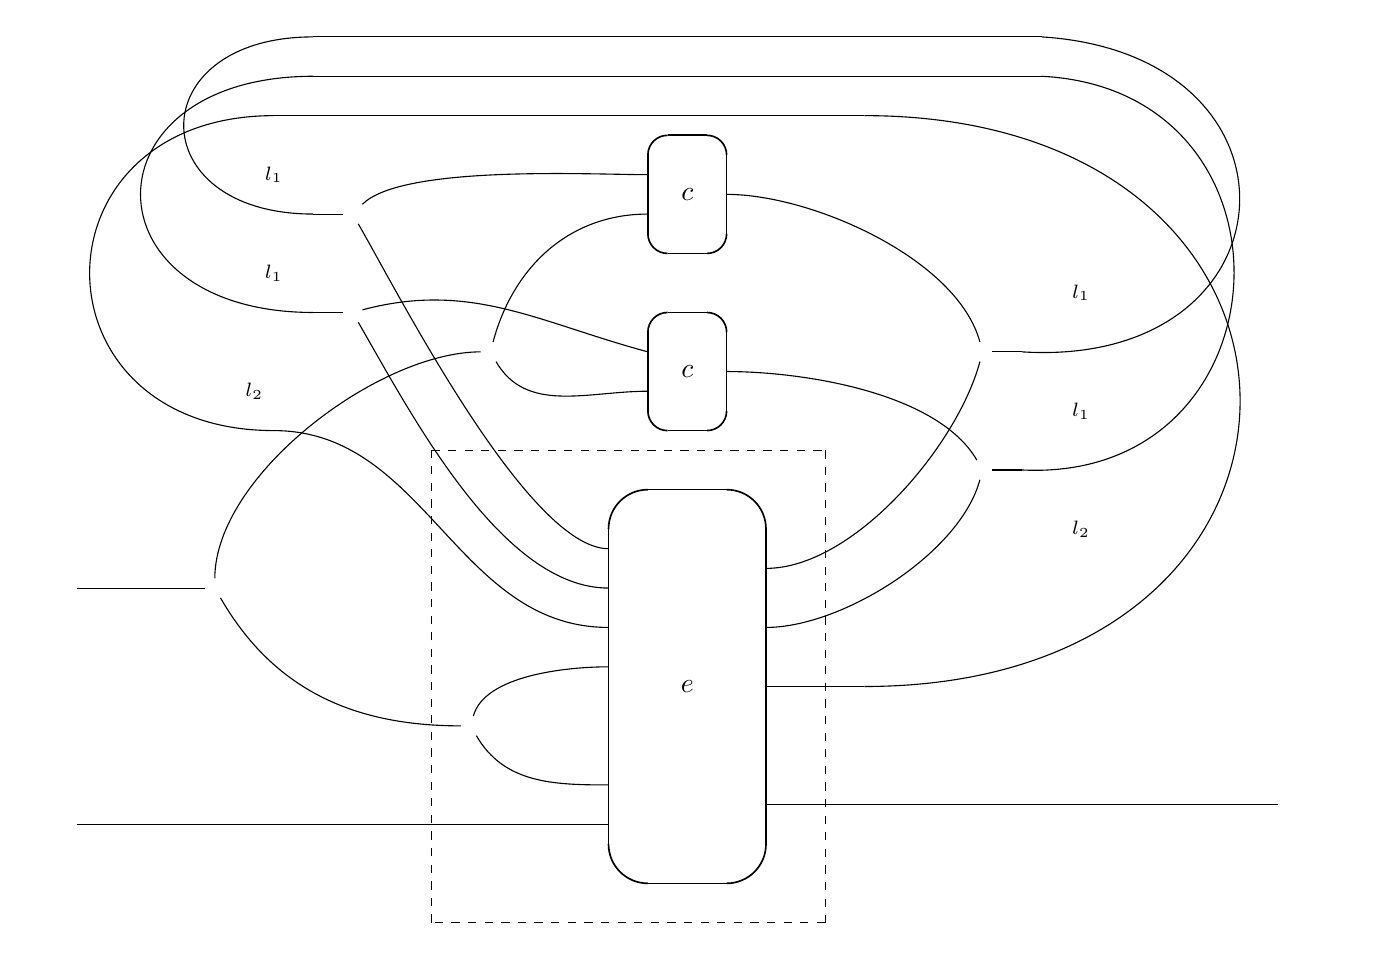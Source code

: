 \begin{tikzpicture}
	\begin{pgfonlayer}{nodelayer}
		\node [style=none] (132) at (5, 2.25) {\scriptsize $l_1$};
		\node [style=none] (134) at (2.25, -1.25) {};
		\node [style=none] (147) at (-5.5, 2.5) {\scriptsize $l_2$};
		\node [style=none] (152) at (-5.25, 2) {};
		\node [style=none] (153) at (5, 3.75) {\scriptsize $l_1$};
		\node [style=none] (155) at (4.25, 3) {};
		\node [style=none] (156) at (5, 0.75) {\scriptsize $l_2$};
		\node [style=none] (158) at (4.25, 1.5) {};
		\node [style=none] (159) at (-5.25, 4) {\scriptsize $l_1$};
		\node [style=none] (160) at (-5.25, 5.25) {\scriptsize $l_1$};
		\node [style=none] (162) at (-4.75, 4.75) {};
		\node [style=none] (164) at (-4.75, 3.5) {};
		\node [style=none] (167) at (2.25, 6) {};
		\node [style=none] (168) at (4.5, 6.5) {};
		\node [style=none] (169) at (4.5, 7) {};
		\node [style=none] (170) at (-5.25, 6) {};
		\node [style=none] (171) at (-4.75, 6.5) {};
		\node [style=none] (172) at (-4.75, 7) {};
		\node [style=black] (173) at (-6, 0) {};
		\node [style=none] (174) at (-7.75, 0) {};
		\node [style=none] (175) at (-1, 0.75) {};
		\node [style=none] (176) at (-0.5, 1.25) {};
		\node [style=none] (177) at (-1, -3.25) {};
		\node [style=none] (178) at (1, -3.25) {};
		\node [style=none] (179) at (-0.5, -3.75) {};
		\node [style=none] (180) at (1, 0.75) {};
		\node [style=none] (181) at (0.5, -3.75) {};
		\node [style=none] (182) at (0.5, 1.25) {};
		\node [style=none] (183) at (0, -1.25) {$e$};
		\node [style=none] (185) at (-1, -3) {};
		\node [style=none] (186) at (-1, -1) {};
		\node [style=black] (187) at (-2.75, -1.75) {};
		\node [style=none] (188) at (-1, -2.5) {};
		\node [style=none] (192) at (1, -2.75) {};
		\node [style=none] (193) at (1, -1.25) {};
		\node [style=none] (194) at (-0.5, 3.25) {};
		\node [style=none] (195) at (-0.25, 3.5) {};
		\node [style=none] (196) at (-0.5, 2.25) {};
		\node [style=none] (197) at (0.5, 2.25) {};
		\node [style=none] (198) at (-0.25, 2) {};
		\node [style=none] (199) at (0.5, 3.25) {};
		\node [style=none] (200) at (0.25, 2) {};
		\node [style=none] (201) at (0.25, 3.5) {};
		\node [style=none] (202) at (-0.5, 4.75) {};
		\node [style=black] (203) at (-2.5, 3) {};
		\node [style=none] (204) at (-0.5, 2.5) {};
		\node [style=none] (205) at (-0.5, 5.5) {};
		\node [style=none] (206) at (-0.25, 5.75) {};
		\node [style=none] (207) at (-0.5, 4.5) {};
		\node [style=none] (208) at (0.5, 4.5) {};
		\node [style=none] (209) at (-0.25, 4.25) {};
		\node [style=none] (210) at (0.5, 5.5) {};
		\node [style=none] (211) at (0.25, 4.25) {};
		\node [style=none] (212) at (0.25, 5.75) {};
		\node [style=none] (213) at (0.5, 2.75) {};
		\node [style=none] (214) at (1, -0.5) {};
		\node [style=none] (215) at (0.5, 5) {};
		\node [style=none] (216) at (1, 0.25) {};
		\node [style=none] (217) at (-4.75, 0.5) {};
		\node [style=none] (218) at (-4.75, 0) {};
		\node [style=none] (221) at (7.5, -2.75) {};
		\node [style=none] (222) at (-7.75, -3) {};
		\node [style=none] (223) at (0, 2.75) {$c$};
		\node [style=none] (224) at (0, 5) {$c$};
		\node [style=none] (228) at (-1, -0.5) {};
		\node [style=none] (229) at (-0.5, 5.25) {};
		\node [style=none] (230) at (-0.5, 3) {};
		\node [style=black] (233) at (3.75, 3) {};
		\node [style=black] (236) at (3.75, 1.5) {};
		\node [style=black] (240) at (-4.25, 4.75) {};
		\node [style=black] (242) at (-4.25, 3.5) {};
		\node [style=none] (244) at (-1, 0) {};
		\node [style=none] (245) at (-1, 0.5) {};
		\node [style=none] (246) at (-3.25, 1.75) {};
		\node [style=none] (247) at (1.75, 1.75) {};
		\node [style=none] (248) at (1.75, -4.25) {};
		\node [style=none] (249) at (-3.25, -4.25) {};
	\end{pgfonlayer}
	\begin{pgfonlayer}{edgelayer}
		\draw [bend right=90, looseness=2.25] (134.center) to (167.center);
		\draw [bend right=90, looseness=1.75] (158.center) to (168.center);
		\draw [bend right=90, looseness=2.25] (155.center) to (169.center);
		\draw (169.center) to (172.center);
		\draw (168.center) to (171.center);
		\draw (167.center) to (170.center);
		\draw [bend right=270, looseness=2.00] (152.center) to (170.center);
		\draw [bend right=270, looseness=2.50] (164.center) to (171.center);
		\draw [bend right=270, looseness=2.50] (162.center) to (172.center);
		\draw (174.center) to (173);
		\draw [semithick, in=0, out=-90] (178.center) to (181.center);
		\draw [semithick, in=-90, out=180] (179.center) to (177.center);
		\draw [semithick, in=180, out=90] (175.center) to (176.center);
		\draw [semithick, in=90, out=0] (182.center) to (180.center);
		\draw [semithick] (176.center) to (182.center);
		\draw [semithick] (180.center) to (178.center);
		\draw [semithick] (181.center) to (179.center);
		\draw [semithick] (177.center) to (175.center);
		\draw [in=180, out=-60] (187) to (188.center);
		\draw [in=180, out=75, looseness=0.75] (187) to (186.center);
		\draw [semithick, in=0, out=-90] (197.center) to (200.center);
		\draw [semithick, in=-90, out=180] (198.center) to (196.center);
		\draw [semithick, in=180, out=90] (194.center) to (195.center);
		\draw [semithick, in=90, out=0] (201.center) to (199.center);
		\draw [semithick] (195.center) to (201.center);
		\draw [semithick] (199.center) to (197.center);
		\draw [semithick] (200.center) to (198.center);
		\draw [semithick] (196.center) to (194.center);
		\draw [in=180, out=-60] (203) to (204.center);
		\draw [in=180, out=75] (203) to (202.center);
		\draw [semithick, in=0, out=-90] (208.center) to (211.center);
		\draw [semithick, in=-90, out=180] (209.center) to (207.center);
		\draw [semithick, in=180, out=90] (205.center) to (206.center);
		\draw [semithick, in=90, out=0] (212.center) to (210.center);
		\draw [semithick] (206.center) to (212.center);
		\draw [semithick] (210.center) to (208.center);
		\draw [semithick] (211.center) to (209.center);
		\draw [semithick] (207.center) to (205.center);
		\draw (222.center) to (185.center);
		\draw [in=-105, out=0, looseness=0.75] (214.center) to (236);
		\draw [in=-105, out=0, looseness=0.75] (216.center) to (233);
		\draw [in=-180, out=45, looseness=0.50] (240) to (229.center);
		\draw [in=165, out=15] (242) to (230.center);
		\draw [in=180, out=-60, looseness=0.75] (242) to (244.center);
		\draw [in=180, out=-60, looseness=0.50] (240) to (245.center);
		\draw [in=105, out=0, looseness=0.75] (215.center) to (233);
		\draw [in=120, out=0, looseness=0.75] (213.center) to (236);
		\draw (192.center) to (221.center);
		\draw [in=-180, out=0] (193.center) to (134.center);
		\draw (233) to (155.center);
		\draw (236) to (158.center);
		\draw [in=180, out=90, looseness=0.75] (173) to (203);
		\draw [in=180, out=-60] (173) to (187);
		\draw (162.center) to (240);
		\draw (164.center) to (242);
		\draw [in=180, out=0] (152.center) to (228.center);
		\draw [dashed] (246.center) to (247.center);
		\draw [dashed] (247.center) to (248.center);
		\draw [dashed] (248.center) to (249.center);
		\draw [dashed] (249.center) to (246.center);
	\end{pgfonlayer}
\end{tikzpicture}
